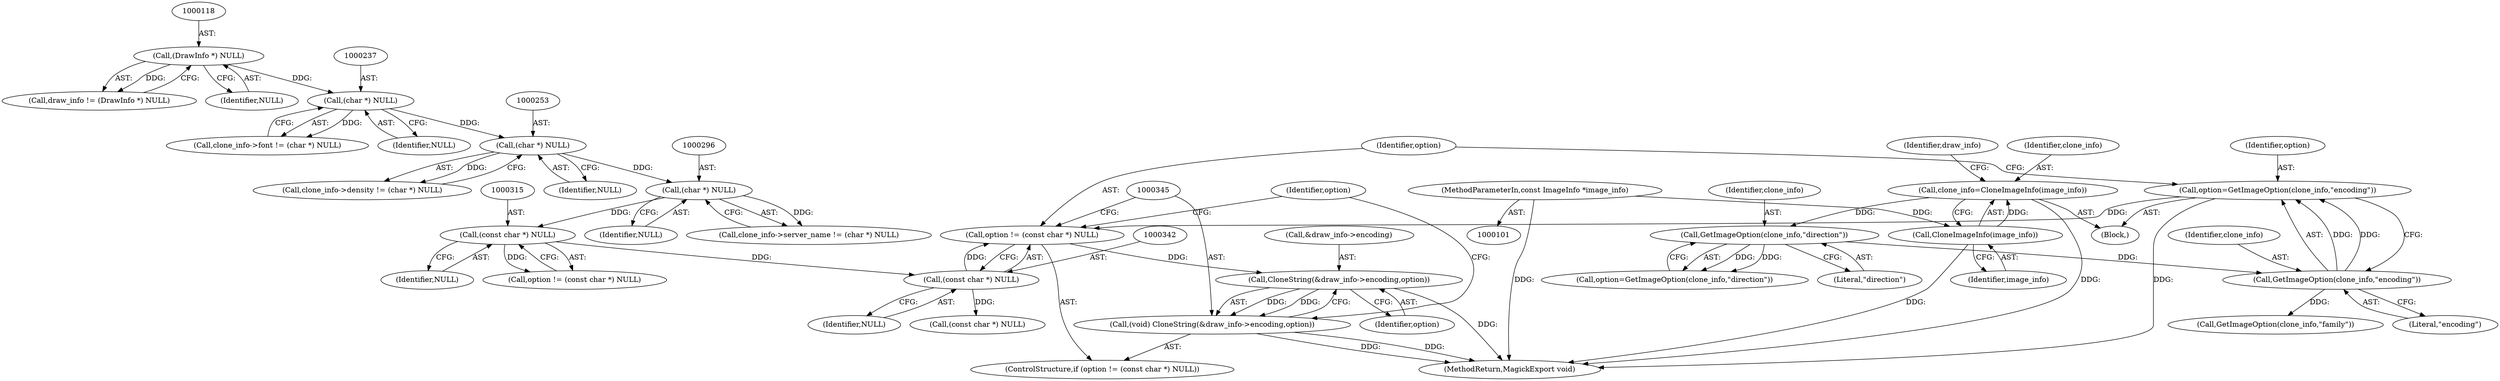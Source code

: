 digraph "0_ImageMagick_726812fa2fa7ce16bcf58f6e115f65427a1c0950_4@pointer" {
"1000346" [label="(Call,CloneString(&draw_info->encoding,option))"];
"1000339" [label="(Call,option != (const char *) NULL)"];
"1000333" [label="(Call,option=GetImageOption(clone_info,\"encoding\"))"];
"1000335" [label="(Call,GetImageOption(clone_info,\"encoding\"))"];
"1000308" [label="(Call,GetImageOption(clone_info,\"direction\"))"];
"1000128" [label="(Call,clone_info=CloneImageInfo(image_info))"];
"1000130" [label="(Call,CloneImageInfo(image_info))"];
"1000102" [label="(MethodParameterIn,const ImageInfo *image_info)"];
"1000341" [label="(Call,(const char *) NULL)"];
"1000314" [label="(Call,(const char *) NULL)"];
"1000295" [label="(Call,(char *) NULL)"];
"1000252" [label="(Call,(char *) NULL)"];
"1000236" [label="(Call,(char *) NULL)"];
"1000117" [label="(Call,(DrawInfo *) NULL)"];
"1000344" [label="(Call,(void) CloneString(&draw_info->encoding,option))"];
"1000353" [label="(Identifier,option)"];
"1000131" [label="(Identifier,image_info)"];
"1000346" [label="(Call,CloneString(&draw_info->encoding,option))"];
"1000604" [label="(MethodReturn,MagickExport void)"];
"1000310" [label="(Literal,\"direction\")"];
"1000117" [label="(Call,(DrawInfo *) NULL)"];
"1000309" [label="(Identifier,clone_info)"];
"1000104" [label="(Block,)"];
"1000102" [label="(MethodParameterIn,const ImageInfo *image_info)"];
"1000308" [label="(Call,GetImageOption(clone_info,\"direction\"))"];
"1000337" [label="(Literal,\"encoding\")"];
"1000343" [label="(Identifier,NULL)"];
"1000340" [label="(Identifier,option)"];
"1000130" [label="(Call,CloneImageInfo(image_info))"];
"1000336" [label="(Identifier,clone_info)"];
"1000115" [label="(Call,draw_info != (DrawInfo *) NULL)"];
"1000333" [label="(Call,option=GetImageOption(clone_info,\"encoding\"))"];
"1000128" [label="(Call,clone_info=CloneImageInfo(image_info))"];
"1000135" [label="(Identifier,draw_info)"];
"1000339" [label="(Call,option != (const char *) NULL)"];
"1000354" [label="(Call,GetImageOption(clone_info,\"family\"))"];
"1000351" [label="(Identifier,option)"];
"1000316" [label="(Identifier,NULL)"];
"1000347" [label="(Call,&draw_info->encoding)"];
"1000238" [label="(Identifier,NULL)"];
"1000341" [label="(Call,(const char *) NULL)"];
"1000334" [label="(Identifier,option)"];
"1000338" [label="(ControlStructure,if (option != (const char *) NULL))"];
"1000119" [label="(Identifier,NULL)"];
"1000297" [label="(Identifier,NULL)"];
"1000248" [label="(Call,clone_info->density != (char *) NULL)"];
"1000291" [label="(Call,clone_info->server_name != (char *) NULL)"];
"1000314" [label="(Call,(const char *) NULL)"];
"1000252" [label="(Call,(char *) NULL)"];
"1000236" [label="(Call,(char *) NULL)"];
"1000312" [label="(Call,option != (const char *) NULL)"];
"1000254" [label="(Identifier,NULL)"];
"1000344" [label="(Call,(void) CloneString(&draw_info->encoding,option))"];
"1000335" [label="(Call,GetImageOption(clone_info,\"encoding\"))"];
"1000295" [label="(Call,(char *) NULL)"];
"1000360" [label="(Call,(const char *) NULL)"];
"1000129" [label="(Identifier,clone_info)"];
"1000232" [label="(Call,clone_info->font != (char *) NULL)"];
"1000306" [label="(Call,option=GetImageOption(clone_info,\"direction\"))"];
"1000346" -> "1000344"  [label="AST: "];
"1000346" -> "1000351"  [label="CFG: "];
"1000347" -> "1000346"  [label="AST: "];
"1000351" -> "1000346"  [label="AST: "];
"1000344" -> "1000346"  [label="CFG: "];
"1000346" -> "1000604"  [label="DDG: "];
"1000346" -> "1000344"  [label="DDG: "];
"1000346" -> "1000344"  [label="DDG: "];
"1000339" -> "1000346"  [label="DDG: "];
"1000339" -> "1000338"  [label="AST: "];
"1000339" -> "1000341"  [label="CFG: "];
"1000340" -> "1000339"  [label="AST: "];
"1000341" -> "1000339"  [label="AST: "];
"1000345" -> "1000339"  [label="CFG: "];
"1000353" -> "1000339"  [label="CFG: "];
"1000333" -> "1000339"  [label="DDG: "];
"1000341" -> "1000339"  [label="DDG: "];
"1000333" -> "1000104"  [label="AST: "];
"1000333" -> "1000335"  [label="CFG: "];
"1000334" -> "1000333"  [label="AST: "];
"1000335" -> "1000333"  [label="AST: "];
"1000340" -> "1000333"  [label="CFG: "];
"1000333" -> "1000604"  [label="DDG: "];
"1000335" -> "1000333"  [label="DDG: "];
"1000335" -> "1000333"  [label="DDG: "];
"1000335" -> "1000337"  [label="CFG: "];
"1000336" -> "1000335"  [label="AST: "];
"1000337" -> "1000335"  [label="AST: "];
"1000308" -> "1000335"  [label="DDG: "];
"1000335" -> "1000354"  [label="DDG: "];
"1000308" -> "1000306"  [label="AST: "];
"1000308" -> "1000310"  [label="CFG: "];
"1000309" -> "1000308"  [label="AST: "];
"1000310" -> "1000308"  [label="AST: "];
"1000306" -> "1000308"  [label="CFG: "];
"1000308" -> "1000306"  [label="DDG: "];
"1000308" -> "1000306"  [label="DDG: "];
"1000128" -> "1000308"  [label="DDG: "];
"1000128" -> "1000104"  [label="AST: "];
"1000128" -> "1000130"  [label="CFG: "];
"1000129" -> "1000128"  [label="AST: "];
"1000130" -> "1000128"  [label="AST: "];
"1000135" -> "1000128"  [label="CFG: "];
"1000128" -> "1000604"  [label="DDG: "];
"1000130" -> "1000128"  [label="DDG: "];
"1000130" -> "1000131"  [label="CFG: "];
"1000131" -> "1000130"  [label="AST: "];
"1000130" -> "1000604"  [label="DDG: "];
"1000102" -> "1000130"  [label="DDG: "];
"1000102" -> "1000101"  [label="AST: "];
"1000102" -> "1000604"  [label="DDG: "];
"1000341" -> "1000343"  [label="CFG: "];
"1000342" -> "1000341"  [label="AST: "];
"1000343" -> "1000341"  [label="AST: "];
"1000314" -> "1000341"  [label="DDG: "];
"1000341" -> "1000360"  [label="DDG: "];
"1000314" -> "1000312"  [label="AST: "];
"1000314" -> "1000316"  [label="CFG: "];
"1000315" -> "1000314"  [label="AST: "];
"1000316" -> "1000314"  [label="AST: "];
"1000312" -> "1000314"  [label="CFG: "];
"1000314" -> "1000312"  [label="DDG: "];
"1000295" -> "1000314"  [label="DDG: "];
"1000295" -> "1000291"  [label="AST: "];
"1000295" -> "1000297"  [label="CFG: "];
"1000296" -> "1000295"  [label="AST: "];
"1000297" -> "1000295"  [label="AST: "];
"1000291" -> "1000295"  [label="CFG: "];
"1000295" -> "1000291"  [label="DDG: "];
"1000252" -> "1000295"  [label="DDG: "];
"1000252" -> "1000248"  [label="AST: "];
"1000252" -> "1000254"  [label="CFG: "];
"1000253" -> "1000252"  [label="AST: "];
"1000254" -> "1000252"  [label="AST: "];
"1000248" -> "1000252"  [label="CFG: "];
"1000252" -> "1000248"  [label="DDG: "];
"1000236" -> "1000252"  [label="DDG: "];
"1000236" -> "1000232"  [label="AST: "];
"1000236" -> "1000238"  [label="CFG: "];
"1000237" -> "1000236"  [label="AST: "];
"1000238" -> "1000236"  [label="AST: "];
"1000232" -> "1000236"  [label="CFG: "];
"1000236" -> "1000232"  [label="DDG: "];
"1000117" -> "1000236"  [label="DDG: "];
"1000117" -> "1000115"  [label="AST: "];
"1000117" -> "1000119"  [label="CFG: "];
"1000118" -> "1000117"  [label="AST: "];
"1000119" -> "1000117"  [label="AST: "];
"1000115" -> "1000117"  [label="CFG: "];
"1000117" -> "1000115"  [label="DDG: "];
"1000344" -> "1000338"  [label="AST: "];
"1000345" -> "1000344"  [label="AST: "];
"1000353" -> "1000344"  [label="CFG: "];
"1000344" -> "1000604"  [label="DDG: "];
"1000344" -> "1000604"  [label="DDG: "];
}
